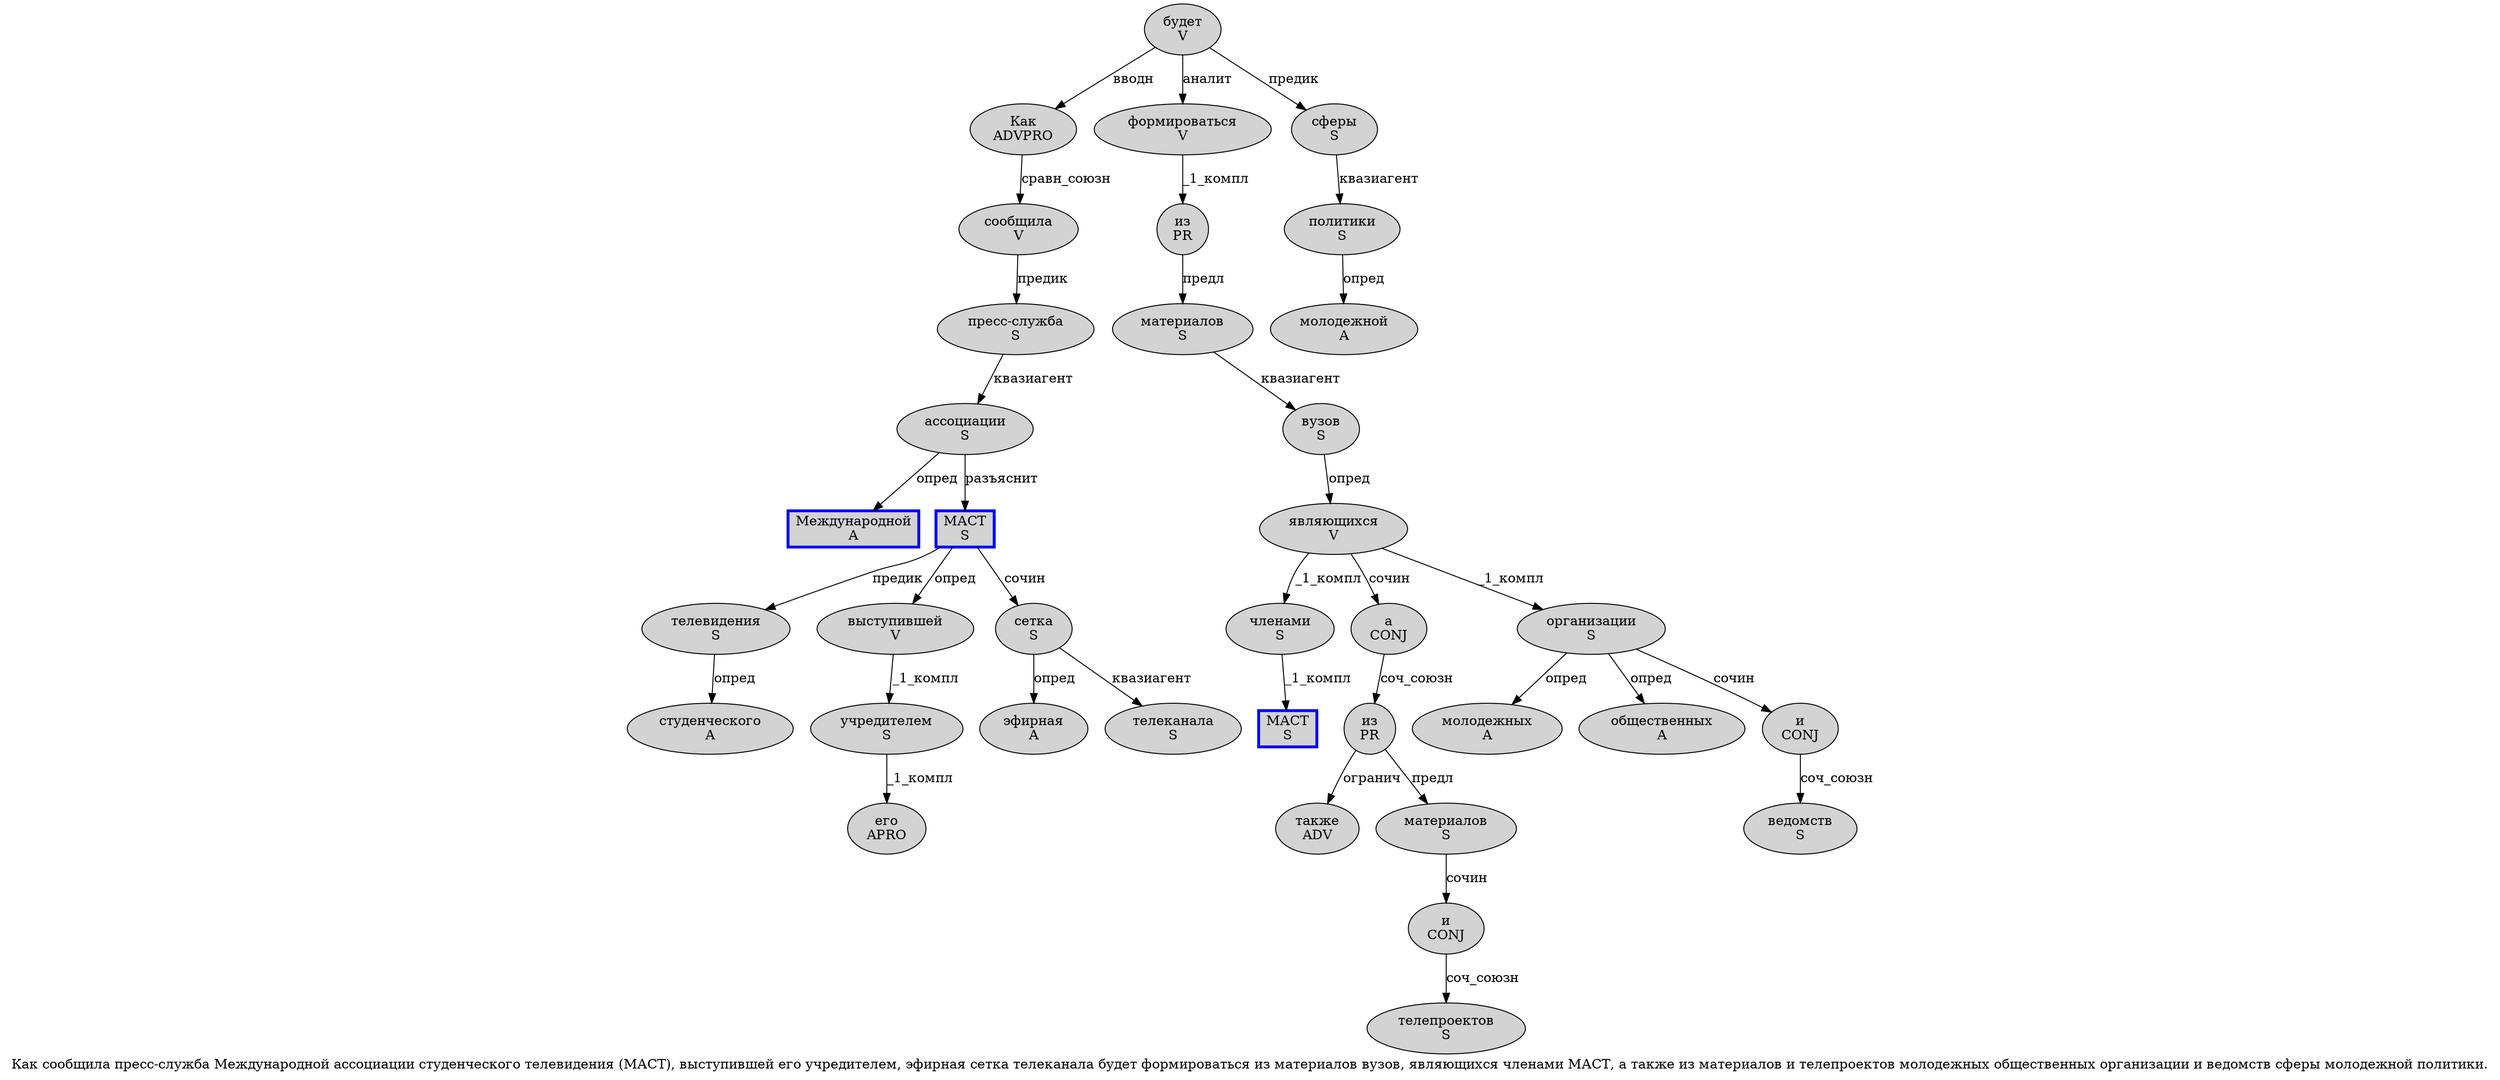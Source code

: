 digraph SENTENCE_839 {
	graph [label="Как сообщила пресс-служба Международной ассоциации студенческого телевидения (МАСТ), выступившей его учредителем, эфирная сетка телеканала будет формироваться из материалов вузов, являющихся членами МАСТ, а также из материалов и телепроектов молодежных общественных организации и ведомств сферы молодежной политики."]
	node [style=filled]
		0 [label="Как
ADVPRO" color="" fillcolor=lightgray penwidth=1 shape=ellipse]
		1 [label="сообщила
V" color="" fillcolor=lightgray penwidth=1 shape=ellipse]
		2 [label="пресс-служба
S" color="" fillcolor=lightgray penwidth=1 shape=ellipse]
		3 [label="Международной
A" color=blue fillcolor=lightgray penwidth=3 shape=box]
		4 [label="ассоциации
S" color="" fillcolor=lightgray penwidth=1 shape=ellipse]
		5 [label="студенческого
A" color="" fillcolor=lightgray penwidth=1 shape=ellipse]
		6 [label="телевидения
S" color="" fillcolor=lightgray penwidth=1 shape=ellipse]
		8 [label="МАСТ
S" color=blue fillcolor=lightgray penwidth=3 shape=box]
		11 [label="выступившей
V" color="" fillcolor=lightgray penwidth=1 shape=ellipse]
		12 [label="его
APRO" color="" fillcolor=lightgray penwidth=1 shape=ellipse]
		13 [label="учредителем
S" color="" fillcolor=lightgray penwidth=1 shape=ellipse]
		15 [label="эфирная
A" color="" fillcolor=lightgray penwidth=1 shape=ellipse]
		16 [label="сетка
S" color="" fillcolor=lightgray penwidth=1 shape=ellipse]
		17 [label="телеканала
S" color="" fillcolor=lightgray penwidth=1 shape=ellipse]
		18 [label="будет
V" color="" fillcolor=lightgray penwidth=1 shape=ellipse]
		19 [label="формироваться
V" color="" fillcolor=lightgray penwidth=1 shape=ellipse]
		20 [label="из
PR" color="" fillcolor=lightgray penwidth=1 shape=ellipse]
		21 [label="материалов
S" color="" fillcolor=lightgray penwidth=1 shape=ellipse]
		22 [label="вузов
S" color="" fillcolor=lightgray penwidth=1 shape=ellipse]
		24 [label="являющихся
V" color="" fillcolor=lightgray penwidth=1 shape=ellipse]
		25 [label="членами
S" color="" fillcolor=lightgray penwidth=1 shape=ellipse]
		26 [label="МАСТ
S" color=blue fillcolor=lightgray penwidth=3 shape=box]
		28 [label="а
CONJ" color="" fillcolor=lightgray penwidth=1 shape=ellipse]
		29 [label="также
ADV" color="" fillcolor=lightgray penwidth=1 shape=ellipse]
		30 [label="из
PR" color="" fillcolor=lightgray penwidth=1 shape=ellipse]
		31 [label="материалов
S" color="" fillcolor=lightgray penwidth=1 shape=ellipse]
		32 [label="и
CONJ" color="" fillcolor=lightgray penwidth=1 shape=ellipse]
		33 [label="телепроектов
S" color="" fillcolor=lightgray penwidth=1 shape=ellipse]
		34 [label="молодежных
A" color="" fillcolor=lightgray penwidth=1 shape=ellipse]
		35 [label="общественных
A" color="" fillcolor=lightgray penwidth=1 shape=ellipse]
		36 [label="организации
S" color="" fillcolor=lightgray penwidth=1 shape=ellipse]
		37 [label="и
CONJ" color="" fillcolor=lightgray penwidth=1 shape=ellipse]
		38 [label="ведомств
S" color="" fillcolor=lightgray penwidth=1 shape=ellipse]
		39 [label="сферы
S" color="" fillcolor=lightgray penwidth=1 shape=ellipse]
		40 [label="молодежной
A" color="" fillcolor=lightgray penwidth=1 shape=ellipse]
		41 [label="политики
S" color="" fillcolor=lightgray penwidth=1 shape=ellipse]
			25 -> 26 [label="_1_компл"]
			22 -> 24 [label="опред"]
			36 -> 34 [label="опред"]
			36 -> 35 [label="опред"]
			36 -> 37 [label="сочин"]
			32 -> 33 [label="соч_союзн"]
			11 -> 13 [label="_1_компл"]
			41 -> 40 [label="опред"]
			13 -> 12 [label="_1_компл"]
			6 -> 5 [label="опред"]
			0 -> 1 [label="сравн_союзн"]
			39 -> 41 [label="квазиагент"]
			19 -> 20 [label="_1_компл"]
			24 -> 25 [label="_1_компл"]
			24 -> 28 [label="сочин"]
			24 -> 36 [label="_1_компл"]
			18 -> 0 [label="вводн"]
			18 -> 19 [label="аналит"]
			18 -> 39 [label="предик"]
			21 -> 22 [label="квазиагент"]
			1 -> 2 [label="предик"]
			20 -> 21 [label="предл"]
			37 -> 38 [label="соч_союзн"]
			28 -> 30 [label="соч_союзн"]
			4 -> 3 [label="опред"]
			4 -> 8 [label="разъяснит"]
			16 -> 15 [label="опред"]
			16 -> 17 [label="квазиагент"]
			8 -> 6 [label="предик"]
			8 -> 11 [label="опред"]
			8 -> 16 [label="сочин"]
			31 -> 32 [label="сочин"]
			30 -> 29 [label="огранич"]
			30 -> 31 [label="предл"]
			2 -> 4 [label="квазиагент"]
}